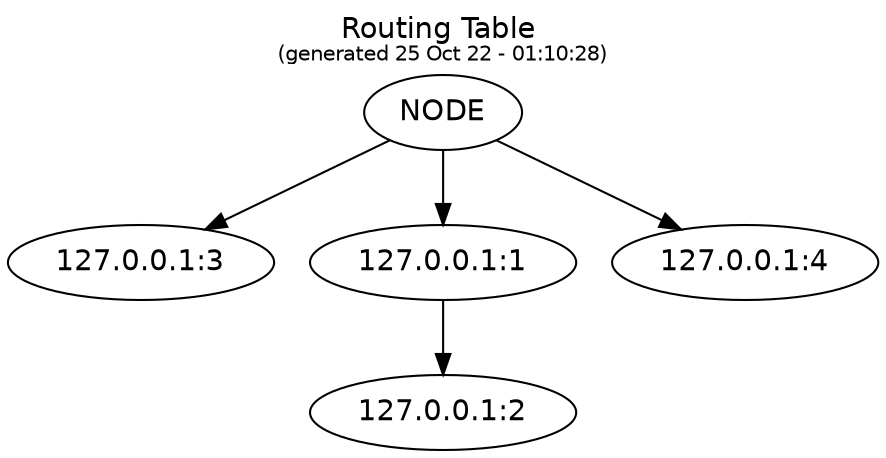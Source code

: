 digraph routing_table {
labelloc="t";label = <Routing Table <font point-size='10'><br/>(generated 25 Oct 22 - 01:10:28)</font>>;

graph [fontname = "helvetica"];
graph [fontname = "helvetica"];
node [fontname = "helvetica"];
edge [fontname = "helvetica"];

"NODE" -> "127.0.0.1:3";
"NODE" -> "127.0.0.1:1";
"NODE" -> "127.0.0.1:4";
"127.0.0.1:1" -> "127.0.0.1:2";
}
